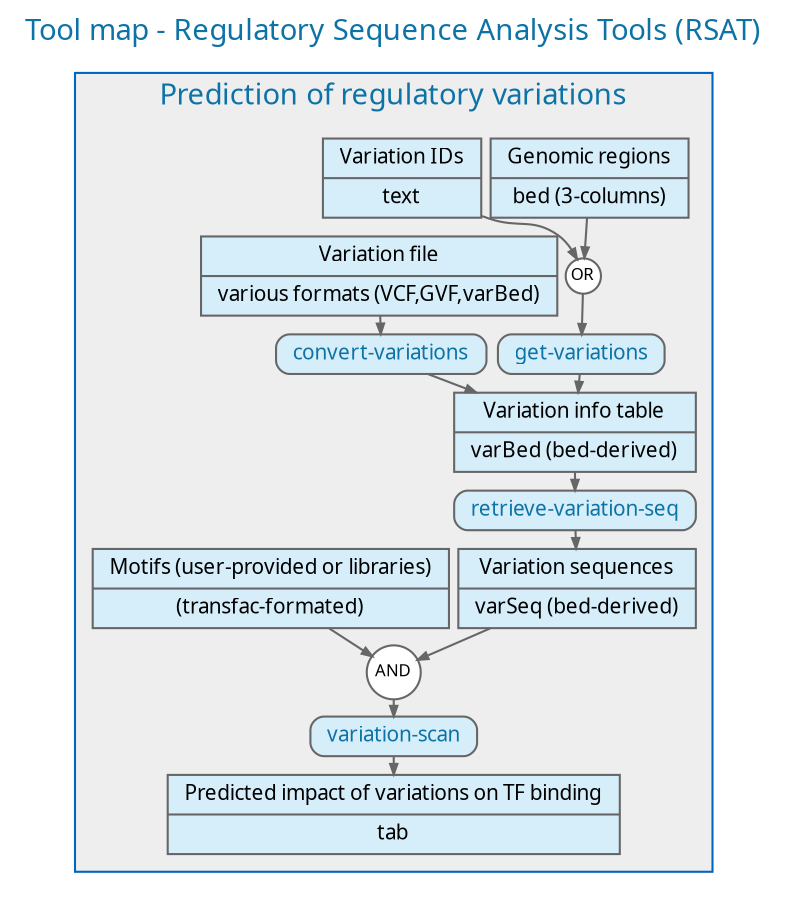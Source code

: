 ################################################################
## Tool map of the tools to analyze regulatory variants in 
## Regulatory Sequence Analysis Tools (RSAT)
##
## Author: Jacques van Helden

digraph {	
	## General properties of the graph (font, color, ...)
	graph [fontname="ArialBlack",fontsize="14", label="Tool map - Regulatory Sequence Analysis Tools (RSAT)" labelloc="t", fontcolor="#0066BB", nodesep="0.05", ranksep="0.1", URL="http://localhost/rsat/", fontcolor="#0D73A7"];
	edge [fontname="ArialMT",fontsize="10",labelfontname="ArialMT",labelfontsize="10", arrowsize="0.5", color="#666666"];
	node [fontname="ArialMT",fontsize="10",shape=record,height="0.2", color="#666666"];

	subgraph cluster_0 {
		color="#0066BB";
		bgcolor="#EEEEEE";
		label = "Prediction of regulatory variations";

    genomic_regions  [shape="record", style="filled", fillcolor="#D6EEFA", label="{Genomic regions|bed (3-columns)}"];
    variation_ids  [shape="record", style="filled", fillcolor="#D6EEFA", label="{Variation IDs|text}"];
    genomic_regions -> 	get_variations_input
    variation_ids -> 	get_variations_input
    get_variations_input  [shape="circle", style="filled", fillcolor="#FFFFFF", label="OR" fontsize=8 width="0.001" height="0.001" margin="0"];

    ## Convert variations
    variation_file  [shape="record", style="filled", fillcolor="#D6EEFA", label="{Variation file|various formats (VCF,GVF,varBed)}"];
    variation_file -> convert_variations
    convert_variations  [shape="record", style="rounded, filled", fillcolor="#D6EEFA", label="{convert-variations}", URL="http://localhost/rsat/convert-variations_form.cgi", fontcolor="#0D73A7"];
    convert_variations -> variation_info_table

    ## Get variations
    get_variations_input -> get_variations
    get_variations  [shape="record", style="rounded, filled", fillcolor="#D6EEFA", label="{get-variations}", URL="http://localhost/rsat/get-variations_form.cgi", fontcolor="#0D73A7"];
    get_variations -> variation_info_table
    variation_info_table  [shape="record", style="filled", fillcolor="#D6EEFA", label="{Variation info table|varBed (bed-derived)}"];

    ## Retrieve-variations
    variation_info_table -> retrieve_variation_seq
    retrieve_variation_seq  [shape="record", style="rounded, filled", fillcolor="#D6EEFA", label="{retrieve-variation-seq}", URL="http://localhost/rsat/retrieve-variation-seq_form.cgi", fontcolor="#0D73A7"];
    retrieve_variation_seq -> variation_sequences
    variation_sequences   [shape="record", style="filled", fillcolor="#D6EEFA", label="{Variation sequences|varSeq (bed-derived)}"];

    motifs   [shape="record", style="filled", fillcolor="#D6EEFA", label="{Motifs (user-provided or libraries)|(transfac-formated)}"];

    variation_sequences -> variation_scan_input
    motifs -> variation_scan_input

    variation_scan_input [shape="circle", style="filled", fillcolor="#FFFFFF", label="AND" fontsize=8 width="0.001" height="0.001" margin="0"];
    variation_scan_input -> variation_scan
    variation_scan  [shape="record", style="rounded, filled", fillcolor="#D6EEFA", label="{variation-scan}", URL="http://localhost/rsat/variation-scan_form.cgi", fontcolor="#0D73A7"];
    variation_scan -> variation_impact
    variation_impact   [shape="record", style="filled", fillcolor="#D6EEFA", label="{Predicted impact of variations on TF binding|tab}"];
    }    

}


